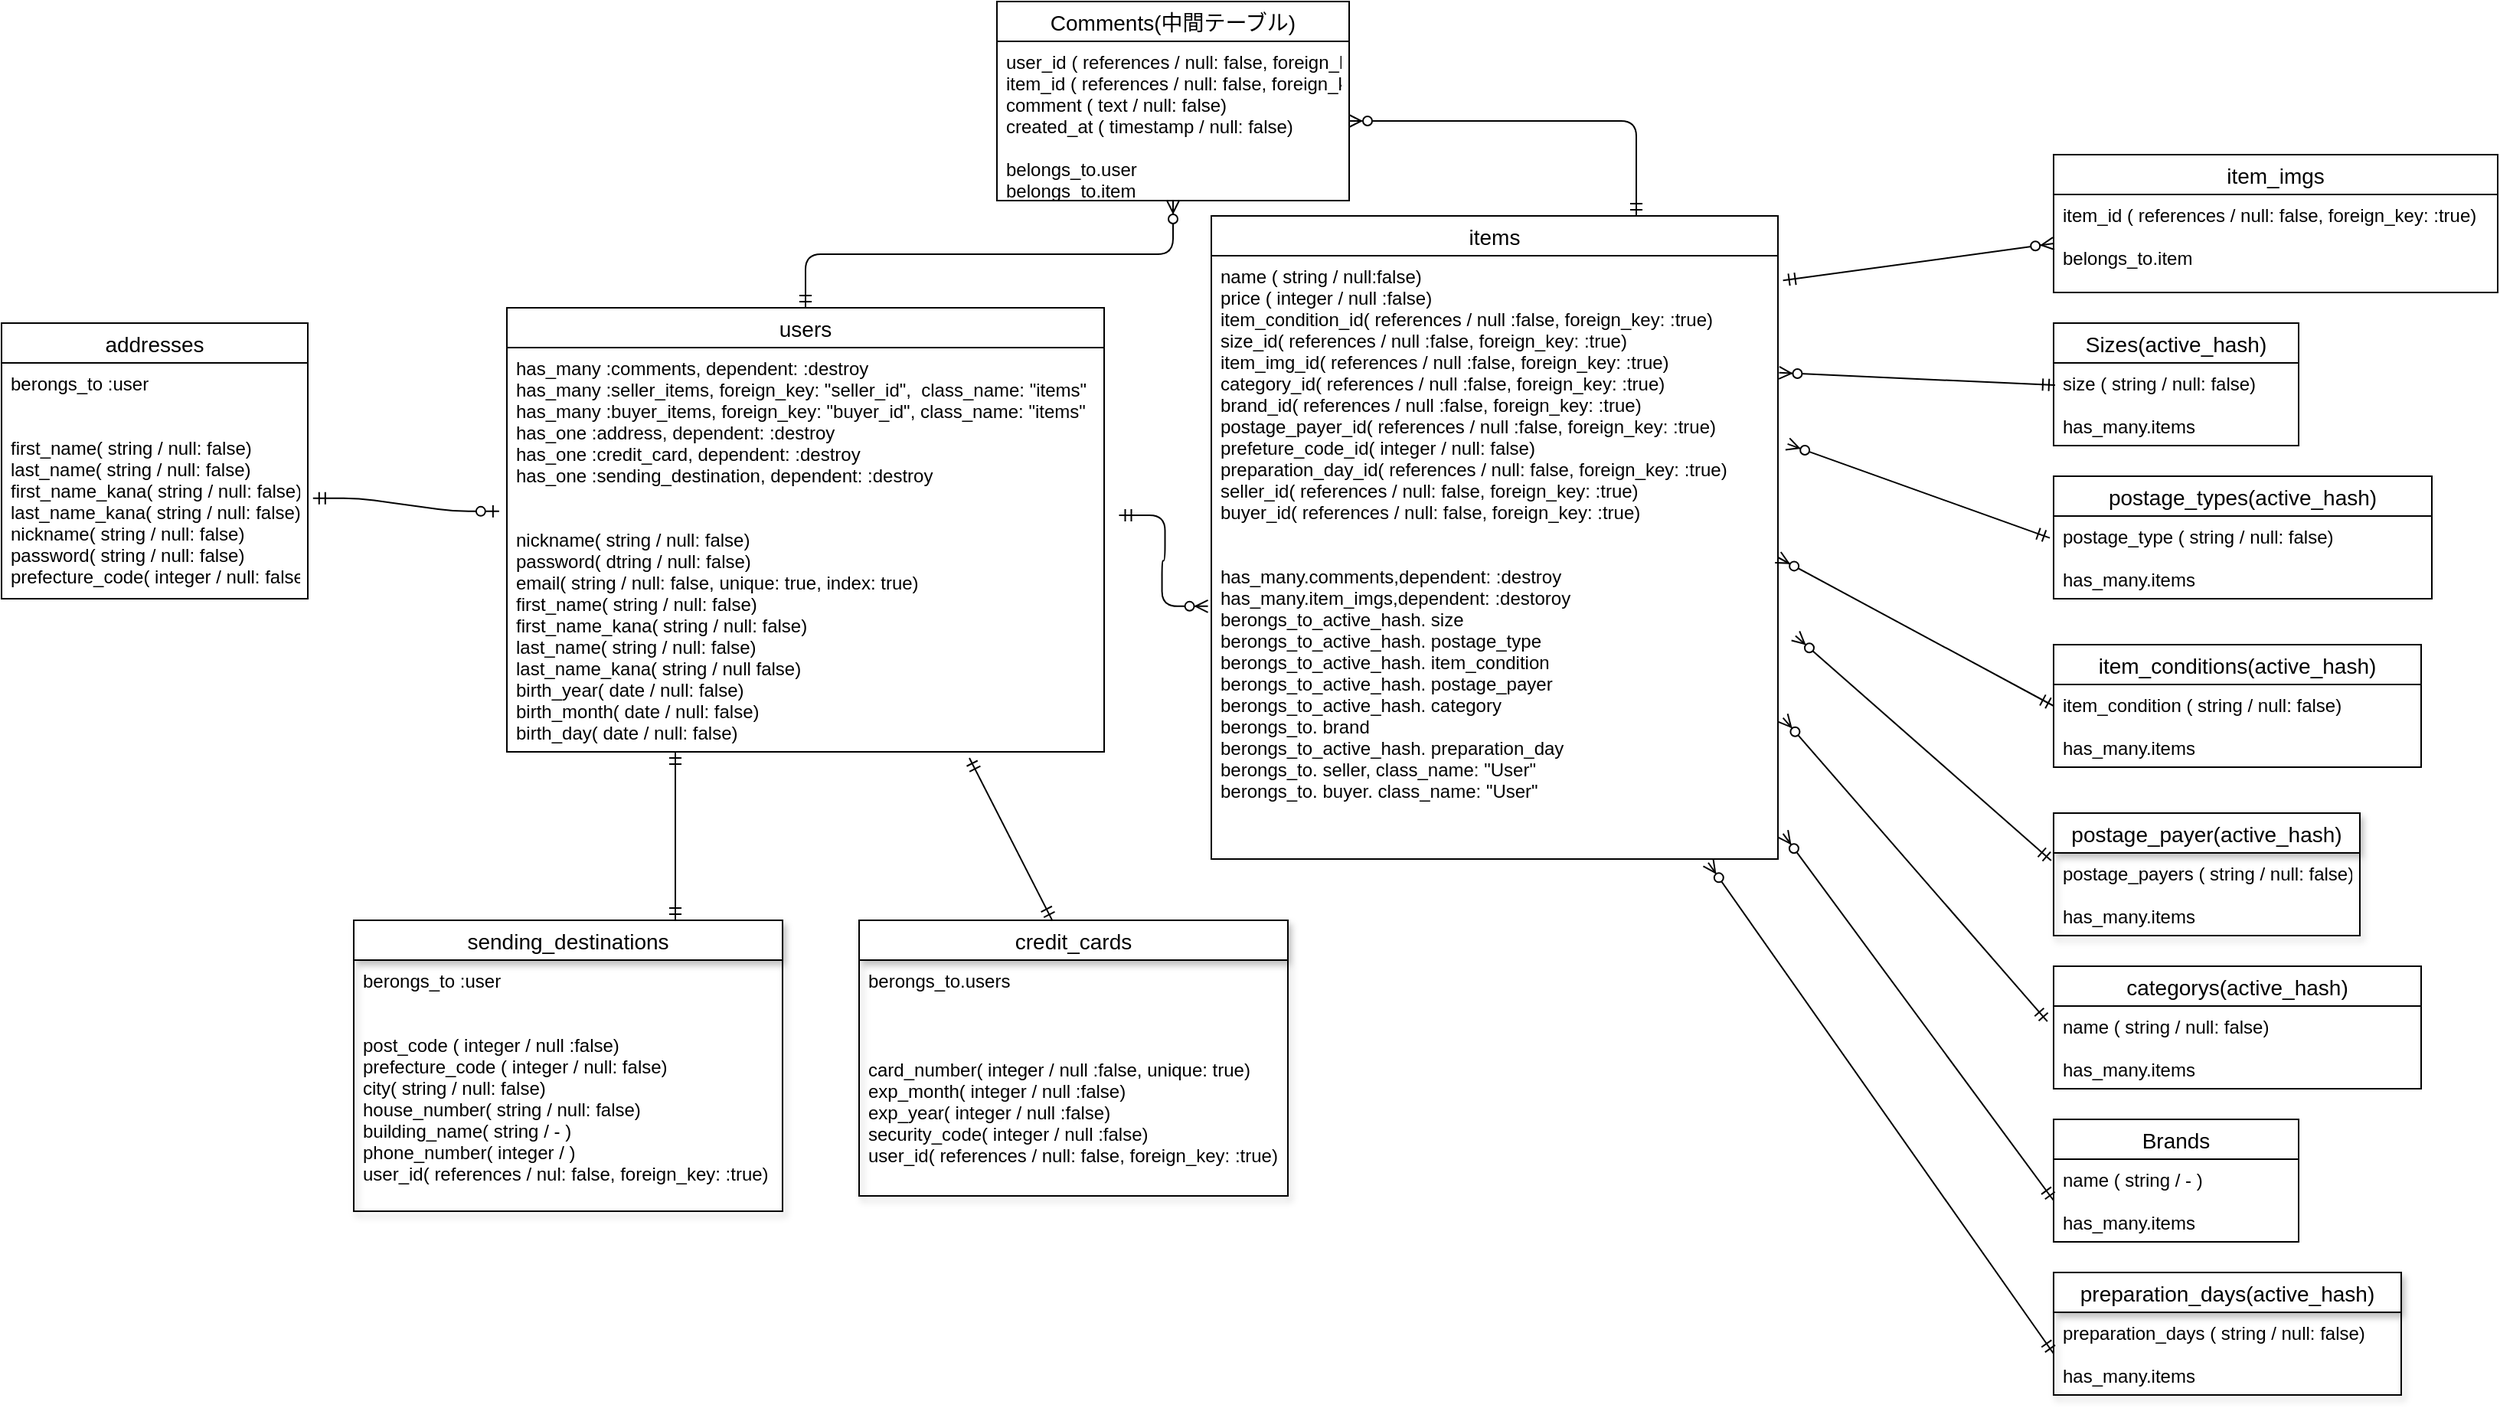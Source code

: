 <mxfile version="13.6.5">
    <diagram id="iGzC1UyCx8bmRtioyimy" name="ページ1">
        <mxGraphModel dx="1240" dy="855" grid="1" gridSize="10" guides="1" tooltips="1" connect="1" arrows="1" fold="1" page="1" pageScale="1" pageWidth="827" pageHeight="1169" math="0" shadow="0">
            <root>
                <mxCell id="0"/>
                <mxCell id="1" parent="0"/>
                <mxCell id="457" value="" style="edgeStyle=entityRelationEdgeStyle;fontSize=12;html=1;endArrow=ERzeroToMany;startArrow=ERmandOne;exitX=1.025;exitY=0.415;exitDx=0;exitDy=0;exitPerimeter=0;entryX=-0.006;entryY=0.581;entryDx=0;entryDy=0;entryPerimeter=0;" parent="1" source="16" target="20" edge="1">
                    <mxGeometry width="100" height="100" relative="1" as="geometry">
                        <mxPoint x="260" y="620" as="sourcePoint"/>
                        <mxPoint x="360" y="520" as="targetPoint"/>
                    </mxGeometry>
                </mxCell>
                <mxCell id="19" value="items" style="swimlane;fontStyle=0;childLayout=stackLayout;horizontal=1;startSize=26;horizontalStack=0;resizeParent=1;resizeParentMax=0;resizeLast=0;collapsible=1;marginBottom=0;align=center;fontSize=14;" parent="1" vertex="1">
                    <mxGeometry x="340" y="210" width="370" height="420" as="geometry"/>
                </mxCell>
                <mxCell id="20" value="name ( string / null:false)&#10;price ( integer / null :false)&#10;item_condition_id( references / null :false, foreign_key: :true)&#10;size_id( references / null :false, foreign_key: :true)&#10;item_img_id( references / null :false, foreign_key: :true)&#10;category_id( references / null :false, foreign_key: :true)&#10;brand_id( references / null :false, foreign_key: :true)&#10;postage_payer_id( references / null :false, foreign_key: :true)&#10;prefeture_code_id( integer / null: false)&#10;preparation_day_id( references / null: false, foreign_key: :true)&#10;seller_id( references / null: false, foreign_key: :true)&#10;buyer_id( references / null: false, foreign_key: :true)&#10;&#10;&#10;has_many.comments,dependent: :destroy&#10;has_many.item_imgs,dependent: :destoroy&#10;berongs_to_active_hash. size&#10;berongs_to_active_hash. postage_type&#10;berongs_to_active_hash. item_condition&#10;berongs_to_active_hash. postage_payer&#10;berongs_to_active_hash. category&#10;berongs_to. brand&#10;berongs_to_active_hash. preparation_day&#10;berongs_to. seller, class_name: &quot;User&quot;&#10;berongs_to. buyer. class_name: &quot;User&quot;" style="text;strokeColor=none;fillColor=none;spacingLeft=4;spacingRight=4;overflow=hidden;rotatable=0;points=[[0,0.5],[1,0.5]];portConstraint=eastwest;fontSize=12;shadow=1;" parent="19" vertex="1">
                    <mxGeometry y="26" width="370" height="394" as="geometry"/>
                </mxCell>
                <mxCell id="464" value="" style="edgeStyle=entityRelationEdgeStyle;fontSize=12;html=1;endArrow=ERzeroToOne;startArrow=ERmandOne;exitX=1.017;exitY=0.574;exitDx=0;exitDy=0;exitPerimeter=0;entryX=-0.013;entryY=0.405;entryDx=0;entryDy=0;entryPerimeter=0;" parent="1" source="30" target="16" edge="1">
                    <mxGeometry width="100" height="100" relative="1" as="geometry">
                        <mxPoint x="30" y="690" as="sourcePoint"/>
                        <mxPoint x="180" y="523" as="targetPoint"/>
                    </mxGeometry>
                </mxCell>
                <mxCell id="472" value="" style="fontSize=12;html=1;endArrow=ERzeroToMany;startArrow=ERmandOne;verticalAlign=middle;edgeStyle=orthogonalEdgeStyle;exitX=0.75;exitY=0;exitDx=0;exitDy=0;" parent="1" source="19" target="467" edge="1">
                    <mxGeometry width="100" height="100" relative="1" as="geometry">
                        <mxPoint x="500" y="300" as="sourcePoint"/>
                        <mxPoint x="600" y="200" as="targetPoint"/>
                    </mxGeometry>
                </mxCell>
                <mxCell id="466" value="Comments(中間テーブル)" style="swimlane;fontStyle=0;childLayout=stackLayout;horizontal=1;startSize=26;horizontalStack=0;resizeParent=1;resizeParentMax=0;resizeLast=0;collapsible=1;marginBottom=0;align=center;fontSize=14;" parent="1" vertex="1">
                    <mxGeometry x="200" y="70" width="230" height="130" as="geometry"/>
                </mxCell>
                <mxCell id="467" value="user_id ( references / null: false, foreign_key: :true)&#10;item_id ( references / null: false, foreign_key: :true)&#10;comment ( text / null: false)&#10;created_at ( timestamp / null: false)&#10;&#10;belongs_to.user&#10;belongs_to.item" style="text;strokeColor=none;fillColor=none;spacingLeft=4;spacingRight=4;overflow=hidden;rotatable=0;points=[[0,0.5],[1,0.5]];portConstraint=eastwest;fontSize=12;" parent="466" vertex="1">
                    <mxGeometry y="26" width="230" height="104" as="geometry"/>
                </mxCell>
                <mxCell id="483" value="" style="fontSize=12;html=1;endArrow=ERzeroToMany;startArrow=ERmandOne;entryX=1;entryY=0.5;entryDx=0;entryDy=0;exitX=0;exitY=0.5;exitDx=0;exitDy=0;" parent="1" source="479" target="20" edge="1">
                    <mxGeometry width="100" height="100" relative="1" as="geometry">
                        <mxPoint x="670" y="343" as="sourcePoint"/>
                        <mxPoint x="600" y="470" as="targetPoint"/>
                    </mxGeometry>
                </mxCell>
                <mxCell id="485" value="" style="edgeStyle=elbowEdgeStyle;fontSize=12;html=1;endArrow=ERzeroToMany;startArrow=ERmandOne;elbow=vertical;exitX=0.5;exitY=0;exitDx=0;exitDy=0;" parent="1" source="15" target="467" edge="1">
                    <mxGeometry width="100" height="100" relative="1" as="geometry">
                        <mxPoint x="50" y="210" as="sourcePoint"/>
                        <mxPoint x="150" y="110" as="targetPoint"/>
                    </mxGeometry>
                </mxCell>
                <mxCell id="490" value="" style="fontSize=12;html=1;endArrow=ERzeroToMany;startArrow=ERmandOne;exitX=0.006;exitY=0.269;exitDx=0;exitDy=0;exitPerimeter=0;entryX=1.002;entryY=0.194;entryDx=0;entryDy=0;entryPerimeter=0;" parent="1" source="487" target="20" edge="1">
                    <mxGeometry width="100" height="100" relative="1" as="geometry">
                        <mxPoint x="550" y="260" as="sourcePoint"/>
                        <mxPoint x="570" y="280" as="targetPoint"/>
                    </mxGeometry>
                </mxCell>
                <mxCell id="495" value="" style="fontSize=12;html=1;endArrow=ERzeroToMany;startArrow=ERmandOne;entryX=0;entryY=0.5;entryDx=0;entryDy=0;exitX=1.009;exitY=0.041;exitDx=0;exitDy=0;exitPerimeter=0;" parent="1" source="20" target="492" edge="1">
                    <mxGeometry width="100" height="100" relative="1" as="geometry">
                        <mxPoint x="530" y="130" as="sourcePoint"/>
                        <mxPoint x="640" y="100" as="targetPoint"/>
                    </mxGeometry>
                </mxCell>
                <mxCell id="500" value="" style="fontSize=12;html=1;endArrow=ERzeroToMany;startArrow=ERmandOne;entryX=1.009;entryY=0.766;entryDx=0;entryDy=0;entryPerimeter=0;exitX=-0.017;exitY=0.186;exitDx=0;exitDy=0;exitPerimeter=0;" parent="1" source="497" target="20" edge="1">
                    <mxGeometry width="100" height="100" relative="1" as="geometry">
                        <mxPoint x="630" y="441" as="sourcePoint"/>
                        <mxPoint x="550" y="470" as="targetPoint"/>
                    </mxGeometry>
                </mxCell>
                <mxCell id="506" value="" style="fontSize=12;html=1;endArrow=ERzeroToMany;startArrow=ERmandOne;entryX=1.009;entryY=0.958;entryDx=0;entryDy=0;entryPerimeter=0;exitX=0;exitY=0.5;exitDx=0;exitDy=0;" parent="1" source="503" target="20" edge="1">
                    <mxGeometry width="100" height="100" relative="1" as="geometry">
                        <mxPoint x="500" y="568" as="sourcePoint"/>
                        <mxPoint x="600" y="468" as="targetPoint"/>
                    </mxGeometry>
                </mxCell>
                <mxCell id="516" value="" style="fontSize=12;html=1;endArrow=ERzeroToMany;startArrow=ERmandOne;exitX=-0.008;exitY=0.092;exitDx=0;exitDy=0;exitPerimeter=0;entryX=1.031;entryY=0.63;entryDx=0;entryDy=0;entryPerimeter=0;" parent="1" source="508" target="20" edge="1">
                    <mxGeometry width="100" height="100" relative="1" as="geometry">
                        <mxPoint x="510" y="160" as="sourcePoint"/>
                        <mxPoint x="610" y="60" as="targetPoint"/>
                    </mxGeometry>
                </mxCell>
                <mxCell id="517" value="" style="fontSize=12;html=1;endArrow=ERzeroToMany;startArrow=ERmandOne;exitX=-0.01;exitY=0.265;exitDx=0;exitDy=0;exitPerimeter=0;entryX=1.017;entryY=0.312;entryDx=0;entryDy=0;entryPerimeter=0;" parent="1" source="460" target="20" edge="1">
                    <mxGeometry width="100" height="100" relative="1" as="geometry">
                        <mxPoint x="520" y="180" as="sourcePoint"/>
                        <mxPoint x="620" y="80" as="targetPoint"/>
                    </mxGeometry>
                </mxCell>
                <mxCell id="518" value="" style="fontSize=12;html=1;endArrow=ERzeroToMany;startArrow=ERmandOne;entryX=0.877;entryY=1.006;entryDx=0;entryDy=0;entryPerimeter=0;exitX=0;exitY=0.5;exitDx=0;exitDy=0;" parent="1" source="513" target="20" edge="1">
                    <mxGeometry width="100" height="100" relative="1" as="geometry">
                        <mxPoint x="543" y="920" as="sourcePoint"/>
                        <mxPoint x="643" y="820" as="targetPoint"/>
                    </mxGeometry>
                </mxCell>
                <mxCell id="524" value="" style="fontSize=12;html=1;endArrow=ERmandOne;startArrow=ERmandOne;exitX=0.45;exitY=-0.001;exitDx=0;exitDy=0;exitPerimeter=0;" parent="1" source="520" edge="1">
                    <mxGeometry width="100" height="100" relative="1" as="geometry">
                        <mxPoint x="-100" y="620" as="sourcePoint"/>
                        <mxPoint x="182" y="564" as="targetPoint"/>
                    </mxGeometry>
                </mxCell>
                <mxCell id="491" value="item_imgs" style="swimlane;fontStyle=0;childLayout=stackLayout;horizontal=1;startSize=26;horizontalStack=0;resizeParent=1;resizeParentMax=0;resizeLast=0;collapsible=1;marginBottom=0;align=center;fontSize=14;" parent="1" vertex="1">
                    <mxGeometry x="890" y="170" width="290" height="90" as="geometry"/>
                </mxCell>
                <mxCell id="492" value="item_id ( references / null: false, foreign_key: :true)&#10;&#10;belongs_to.item" style="text;strokeColor=none;fillColor=none;spacingLeft=4;spacingRight=4;overflow=hidden;rotatable=0;points=[[0,0.5],[1,0.5]];portConstraint=eastwest;fontSize=12;" parent="491" vertex="1">
                    <mxGeometry y="26" width="290" height="64" as="geometry"/>
                </mxCell>
                <mxCell id="486" value="Sizes(active_hash)" style="swimlane;fontStyle=0;childLayout=stackLayout;horizontal=1;startSize=26;horizontalStack=0;resizeParent=1;resizeParentMax=0;resizeLast=0;collapsible=1;marginBottom=0;align=center;fontSize=14;" parent="1" vertex="1">
                    <mxGeometry x="890" y="280" width="160" height="80" as="geometry"/>
                </mxCell>
                <mxCell id="487" value="size ( string / null: false)&#10;&#10;has_many.items" style="text;strokeColor=none;fillColor=none;spacingLeft=4;spacingRight=4;overflow=hidden;rotatable=0;points=[[0,0.5],[1,0.5]];portConstraint=eastwest;fontSize=12;" parent="486" vertex="1">
                    <mxGeometry y="26" width="160" height="54" as="geometry"/>
                </mxCell>
                <mxCell id="458" value="postage_types(active_hash)" style="swimlane;fontStyle=0;childLayout=stackLayout;horizontal=1;startSize=26;horizontalStack=0;resizeParent=1;resizeParentMax=0;resizeLast=0;collapsible=1;marginBottom=0;align=center;fontSize=14;" parent="1" vertex="1">
                    <mxGeometry x="890" y="380" width="247" height="80" as="geometry"/>
                </mxCell>
                <mxCell id="460" value="postage_type ( string / null: false)&#10;&#10;has_many.items" style="text;strokeColor=none;fillColor=none;spacingLeft=4;spacingRight=4;overflow=hidden;rotatable=0;points=[[0,0.5],[1,0.5]];portConstraint=eastwest;fontSize=12;" parent="458" vertex="1">
                    <mxGeometry y="26" width="247" height="54" as="geometry"/>
                </mxCell>
                <mxCell id="479" value="item_conditions(active_hash)" style="swimlane;fontStyle=0;childLayout=stackLayout;horizontal=1;startSize=26;horizontalStack=0;resizeParent=1;resizeParentMax=0;resizeLast=0;collapsible=1;marginBottom=0;align=center;fontSize=14;" parent="1" vertex="1">
                    <mxGeometry x="890" y="490" width="240" height="80" as="geometry"/>
                </mxCell>
                <mxCell id="480" value="item_condition ( string / null: false)&#10;&#10;has_many.items" style="text;strokeColor=none;fillColor=none;spacingLeft=4;spacingRight=4;overflow=hidden;rotatable=0;points=[[0,0.5],[1,0.5]];portConstraint=eastwest;fontSize=12;" parent="479" vertex="1">
                    <mxGeometry y="26" width="240" height="54" as="geometry"/>
                </mxCell>
                <mxCell id="507" value="postage_payer(active_hash)" style="swimlane;fontStyle=0;childLayout=stackLayout;horizontal=1;startSize=26;horizontalStack=0;resizeParent=1;resizeParentMax=0;resizeLast=0;collapsible=1;marginBottom=0;align=center;fontSize=14;shadow=1;" parent="1" vertex="1">
                    <mxGeometry x="890" y="600" width="200" height="80" as="geometry"/>
                </mxCell>
                <mxCell id="508" value="postage_payers ( string / null: false)&#10;&#10;has_many.items" style="text;strokeColor=none;fillColor=none;spacingLeft=4;spacingRight=4;overflow=hidden;rotatable=0;points=[[0,0.5],[1,0.5]];portConstraint=eastwest;fontSize=12;" parent="507" vertex="1">
                    <mxGeometry y="26" width="200" height="54" as="geometry"/>
                </mxCell>
                <mxCell id="496" value="categorys(active_hash)" style="swimlane;fontStyle=0;childLayout=stackLayout;horizontal=1;startSize=26;horizontalStack=0;resizeParent=1;resizeParentMax=0;resizeLast=0;collapsible=1;marginBottom=0;align=center;fontSize=14;" parent="1" vertex="1">
                    <mxGeometry x="890" y="700" width="240" height="80" as="geometry"/>
                </mxCell>
                <mxCell id="497" value="name ( string / null: false)&#10;&#10;has_many.items" style="text;strokeColor=none;fillColor=none;spacingLeft=4;spacingRight=4;overflow=hidden;rotatable=0;points=[[0,0.5],[1,0.5]];portConstraint=eastwest;fontSize=12;" parent="496" vertex="1">
                    <mxGeometry y="26" width="240" height="54" as="geometry"/>
                </mxCell>
                <mxCell id="502" value="Brands" style="swimlane;fontStyle=0;childLayout=stackLayout;horizontal=1;startSize=26;horizontalStack=0;resizeParent=1;resizeParentMax=0;resizeLast=0;collapsible=1;marginBottom=0;align=center;fontSize=14;" parent="1" vertex="1">
                    <mxGeometry x="890" y="800" width="160" height="80" as="geometry"/>
                </mxCell>
                <mxCell id="503" value="name ( string / - )&#10;&#10;has_many.items" style="text;strokeColor=none;fillColor=none;spacingLeft=4;spacingRight=4;overflow=hidden;rotatable=0;points=[[0,0.5],[1,0.5]];portConstraint=eastwest;fontSize=12;" parent="502" vertex="1">
                    <mxGeometry y="26" width="160" height="54" as="geometry"/>
                </mxCell>
                <mxCell id="512" value="preparation_days(active_hash)" style="swimlane;fontStyle=0;childLayout=stackLayout;horizontal=1;startSize=26;horizontalStack=0;resizeParent=1;resizeParentMax=0;resizeLast=0;collapsible=1;marginBottom=0;align=center;fontSize=14;shadow=1;" parent="1" vertex="1">
                    <mxGeometry x="890" y="900" width="227" height="80" as="geometry"/>
                </mxCell>
                <mxCell id="513" value="preparation_days ( string / null: false)&#10;&#10;has_many.items" style="text;strokeColor=none;fillColor=none;spacingLeft=4;spacingRight=4;overflow=hidden;rotatable=0;points=[[0,0.5],[1,0.5]];portConstraint=eastwest;fontSize=12;" parent="512" vertex="1">
                    <mxGeometry y="26" width="227" height="54" as="geometry"/>
                </mxCell>
                <mxCell id="15" value="users" style="swimlane;fontStyle=0;childLayout=stackLayout;horizontal=1;startSize=26;horizontalStack=0;resizeParent=1;resizeParentMax=0;resizeLast=0;collapsible=1;marginBottom=0;align=center;fontSize=14;" parent="1" vertex="1">
                    <mxGeometry x="-120" y="270" width="390" height="290" as="geometry"/>
                </mxCell>
                <mxCell id="16" value="has_many :comments, dependent: :destroy&#10;has_many :seller_items, foreign_key: &quot;seller_id&quot;,  class_name: &quot;items&quot;&#10;has_many :buyer_items, foreign_key: &quot;buyer_id&quot;, class_name: &quot;items&quot;&#10;has_one :address, dependent: :destroy&#10;has_one :credit_card, dependent: :destroy&#10;has_one :sending_destination, dependent: :destroy&#10;&#10;&#10;nickname( string / null: false)&#10;password( dtring / null: false)&#10;email( string / null: false, unique: true, index: true)&#10;first_name( string / null: false)&#10;first_name_kana( string / null: false)&#10;last_name( string / null: false)&#10;last_name_kana( string / null false)&#10;birth_year( date / null: false)&#10;birth_month( date / null: false)&#10;birth_day( date / null: false)" style="text;strokeColor=none;fillColor=none;spacingLeft=4;spacingRight=4;overflow=hidden;rotatable=0;points=[[0,0.5],[1,0.5]];portConstraint=eastwest;fontSize=12;" parent="15" vertex="1">
                    <mxGeometry y="26" width="390" height="264" as="geometry"/>
                </mxCell>
                <mxCell id="27" value="addresses" style="swimlane;fontStyle=0;childLayout=stackLayout;horizontal=1;startSize=26;horizontalStack=0;resizeParent=1;resizeParentMax=0;resizeLast=0;collapsible=1;marginBottom=0;align=center;fontSize=14;" parent="1" vertex="1">
                    <mxGeometry x="-450" y="280" width="200" height="180" as="geometry"/>
                </mxCell>
                <mxCell id="30" value="berongs_to :user&#10;&#10;&#10;first_name( string / null: false)&#10;last_name( string / null: false)&#10;first_name_kana( string / null: false)&#10;last_name_kana( string / null: false)&#10;nickname( string / null: false)&#10;password( string / null: false)&#10;prefecture_code( integer / null: false)&#10;" style="text;strokeColor=none;fillColor=none;spacingLeft=4;spacingRight=4;overflow=hidden;rotatable=0;points=[[0,0.5],[1,0.5]];portConstraint=eastwest;fontSize=12;" parent="27" vertex="1">
                    <mxGeometry y="26" width="200" height="154" as="geometry"/>
                </mxCell>
                <mxCell id="520" value="credit_cards" style="swimlane;fontStyle=0;childLayout=stackLayout;horizontal=1;startSize=26;horizontalStack=0;resizeParent=1;resizeParentMax=0;resizeLast=0;collapsible=1;marginBottom=0;align=center;fontSize=14;shadow=1;" parent="1" vertex="1">
                    <mxGeometry x="110" y="670" width="280" height="180" as="geometry"/>
                </mxCell>
                <mxCell id="521" value="berongs_to.users" style="text;strokeColor=none;fillColor=none;spacingLeft=4;spacingRight=4;overflow=hidden;rotatable=0;points=[[0,0.5],[1,0.5]];portConstraint=eastwest;fontSize=12;" parent="520" vertex="1">
                    <mxGeometry y="26" width="280" height="44" as="geometry"/>
                </mxCell>
                <mxCell id="522" value="&#10;card_number( integer / null :false, unique: true)&#10;exp_month( integer / null :false)&#10;exp_year( integer / null :false)&#10;security_code( integer / null :false)&#10;user_id( references / null: false, foreign_key: :true)" style="text;strokeColor=none;fillColor=none;spacingLeft=4;spacingRight=4;overflow=hidden;rotatable=0;points=[[0,0.5],[1,0.5]];portConstraint=eastwest;fontSize=12;" parent="520" vertex="1">
                    <mxGeometry y="70" width="280" height="110" as="geometry"/>
                </mxCell>
                <mxCell id="525" value="sending_destinations" style="swimlane;fontStyle=0;childLayout=stackLayout;horizontal=1;startSize=26;horizontalStack=0;resizeParent=1;resizeParentMax=0;resizeLast=0;collapsible=1;marginBottom=0;align=center;fontSize=14;shadow=1;" parent="1" vertex="1">
                    <mxGeometry x="-220" y="670" width="280" height="190" as="geometry"/>
                </mxCell>
                <mxCell id="526" value="berongs_to :user&#10;&#10;&#10;post_code ( integer / null :false)&#10;prefecture_code ( integer / null: false)&#10;city( string / null: false)&#10;house_number( string / null: false)&#10;building_name( string / - )&#10;phone_number( integer / )&#10;user_id( references / nul: false, foreign_key: :true)" style="text;strokeColor=none;fillColor=none;spacingLeft=4;spacingRight=4;overflow=hidden;rotatable=0;points=[[0,0.5],[1,0.5]];portConstraint=eastwest;fontSize=12;" parent="525" vertex="1">
                    <mxGeometry y="26" width="280" height="164" as="geometry"/>
                </mxCell>
                <mxCell id="529" value="" style="fontSize=12;html=1;endArrow=ERmandOne;startArrow=ERmandOne;exitX=0.75;exitY=0;exitDx=0;exitDy=0;" parent="1" source="525" edge="1">
                    <mxGeometry width="100" height="100" relative="1" as="geometry">
                        <mxPoint x="-250" y="640" as="sourcePoint"/>
                        <mxPoint x="-10" y="560" as="targetPoint"/>
                    </mxGeometry>
                </mxCell>
            </root>
        </mxGraphModel>
    </diagram>
</mxfile>